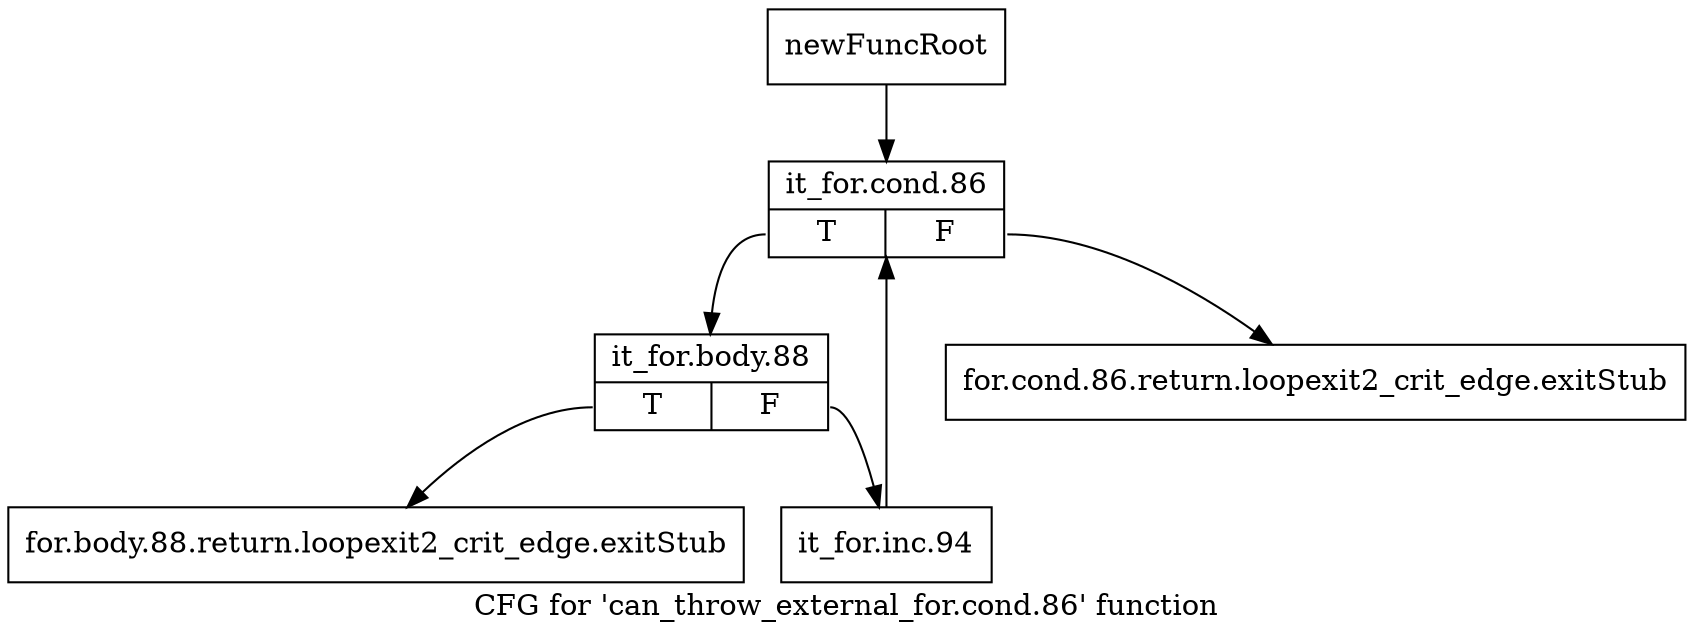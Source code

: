 digraph "CFG for 'can_throw_external_for.cond.86' function" {
	label="CFG for 'can_throw_external_for.cond.86' function";

	Node0xacb1630 [shape=record,label="{newFuncRoot}"];
	Node0xacb1630 -> Node0xacb58d0;
	Node0xacb5440 [shape=record,label="{for.cond.86.return.loopexit2_crit_edge.exitStub}"];
	Node0xacb5490 [shape=record,label="{for.body.88.return.loopexit2_crit_edge.exitStub}"];
	Node0xacb58d0 [shape=record,label="{it_for.cond.86|{<s0>T|<s1>F}}"];
	Node0xacb58d0:s0 -> Node0xacb5920;
	Node0xacb58d0:s1 -> Node0xacb5440;
	Node0xacb5920 [shape=record,label="{it_for.body.88|{<s0>T|<s1>F}}"];
	Node0xacb5920:s0 -> Node0xacb5490;
	Node0xacb5920:s1 -> Node0xacb5970;
	Node0xacb5970 [shape=record,label="{it_for.inc.94}"];
	Node0xacb5970 -> Node0xacb58d0;
}
